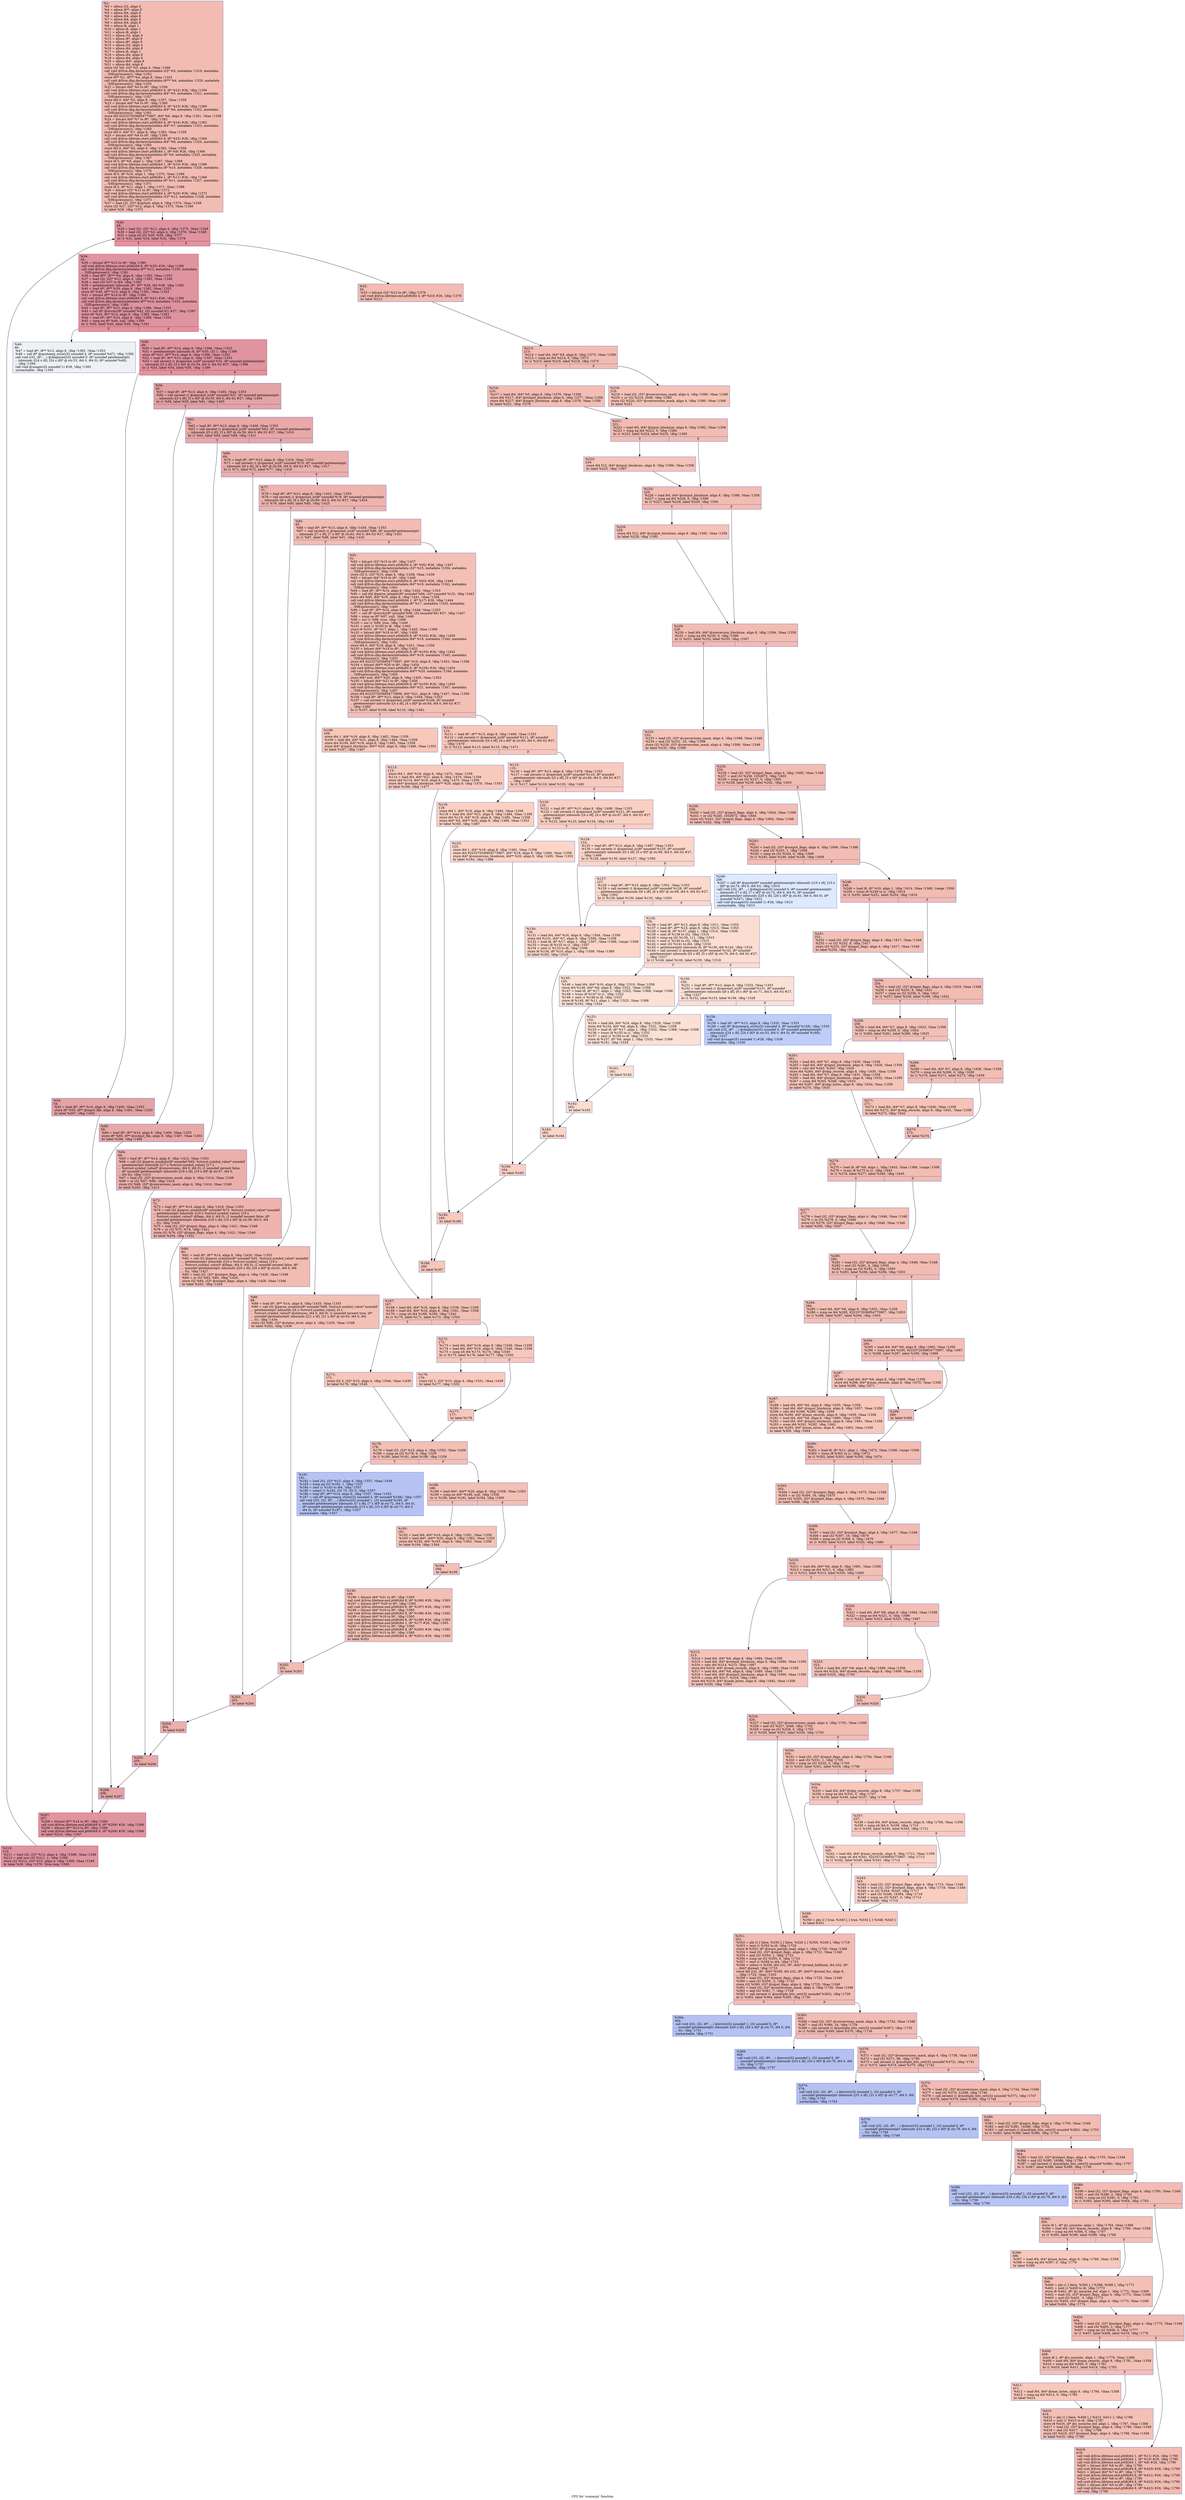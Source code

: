 digraph "CFG for 'scanargs' function" {
	label="CFG for 'scanargs' function";

	Node0xf153e0 [shape=record,color="#3d50c3ff", style=filled, fillcolor="#e1675170",label="{%2:\l  %3 = alloca i32, align 4\l  %4 = alloca i8**, align 8\l  %5 = alloca i64, align 8\l  %6 = alloca i64, align 8\l  %7 = alloca i64, align 8\l  %8 = alloca i64, align 8\l  %9 = alloca i8, align 1\l  %10 = alloca i8, align 1\l  %11 = alloca i8, align 1\l  %12 = alloca i32, align 4\l  %13 = alloca i8*, align 8\l  %14 = alloca i8*, align 8\l  %15 = alloca i32, align 4\l  %16 = alloca i64, align 8\l  %17 = alloca i8, align 1\l  %18 = alloca i64, align 8\l  %19 = alloca i64, align 8\l  %20 = alloca i64*, align 8\l  %21 = alloca i64, align 8\l  store i32 %0, i32* %3, align 4, !tbaa !1348\l  call void @llvm.dbg.declare(metadata i32* %3, metadata !1319, metadata\l... !DIExpression()), !dbg !1352\l  store i8** %1, i8*** %4, align 8, !tbaa !1353\l  call void @llvm.dbg.declare(metadata i8*** %4, metadata !1320, metadata\l... !DIExpression()), !dbg !1355\l  %22 = bitcast i64* %5 to i8*, !dbg !1356\l  call void @llvm.lifetime.start.p0i8(i64 8, i8* %22) #26, !dbg !1356\l  call void @llvm.dbg.declare(metadata i64* %5, metadata !1321, metadata\l... !DIExpression()), !dbg !1357\l  store i64 0, i64* %5, align 8, !dbg !1357, !tbaa !1358\l  %23 = bitcast i64* %6 to i8*, !dbg !1360\l  call void @llvm.lifetime.start.p0i8(i64 8, i8* %23) #26, !dbg !1360\l  call void @llvm.dbg.declare(metadata i64* %6, metadata !1322, metadata\l... !DIExpression()), !dbg !1361\l  store i64 9223372036854775807, i64* %6, align 8, !dbg !1361, !tbaa !1358\l  %24 = bitcast i64* %7 to i8*, !dbg !1362\l  call void @llvm.lifetime.start.p0i8(i64 8, i8* %24) #26, !dbg !1362\l  call void @llvm.dbg.declare(metadata i64* %7, metadata !1323, metadata\l... !DIExpression()), !dbg !1363\l  store i64 0, i64* %7, align 8, !dbg !1363, !tbaa !1358\l  %25 = bitcast i64* %8 to i8*, !dbg !1364\l  call void @llvm.lifetime.start.p0i8(i64 8, i8* %25) #26, !dbg !1364\l  call void @llvm.dbg.declare(metadata i64* %8, metadata !1324, metadata\l... !DIExpression()), !dbg !1365\l  store i64 0, i64* %8, align 8, !dbg !1365, !tbaa !1358\l  call void @llvm.lifetime.start.p0i8(i64 1, i8* %9) #26, !dbg !1366\l  call void @llvm.dbg.declare(metadata i8* %9, metadata !1325, metadata\l... !DIExpression()), !dbg !1367\l  store i8 0, i8* %9, align 1, !dbg !1367, !tbaa !1368\l  call void @llvm.lifetime.start.p0i8(i64 1, i8* %10) #26, !dbg !1366\l  call void @llvm.dbg.declare(metadata i8* %10, metadata !1326, metadata\l... !DIExpression()), !dbg !1370\l  store i8 0, i8* %10, align 1, !dbg !1370, !tbaa !1368\l  call void @llvm.lifetime.start.p0i8(i64 1, i8* %11) #26, !dbg !1366\l  call void @llvm.dbg.declare(metadata i8* %11, metadata !1327, metadata\l... !DIExpression()), !dbg !1371\l  store i8 0, i8* %11, align 1, !dbg !1371, !tbaa !1368\l  %26 = bitcast i32* %12 to i8*, !dbg !1372\l  call void @llvm.lifetime.start.p0i8(i64 4, i8* %26) #26, !dbg !1372\l  call void @llvm.dbg.declare(metadata i32* %12, metadata !1328, metadata\l... !DIExpression()), !dbg !1373\l  %27 = load i32, i32* @optind, align 4, !dbg !1374, !tbaa !1348\l  store i32 %27, i32* %12, align 4, !dbg !1373, !tbaa !1348\l  br label %28, !dbg !1372\l}"];
	Node0xf153e0 -> Node0xf15840;
	Node0xf15840 [shape=record,color="#b70d28ff", style=filled, fillcolor="#b70d2870",label="{%28:\l28:                                               \l  %29 = load i32, i32* %12, align 4, !dbg !1375, !tbaa !1348\l  %30 = load i32, i32* %3, align 4, !dbg !1376, !tbaa !1348\l  %31 = icmp slt i32 %29, %30, !dbg !1377\l  br i1 %31, label %34, label %32, !dbg !1378\l|{<s0>T|<s1>F}}"];
	Node0xf15840:s0 -> Node0xf158e0;
	Node0xf15840:s1 -> Node0xf15890;
	Node0xf15890 [shape=record,color="#3d50c3ff", style=filled, fillcolor="#e1675170",label="{%32:\l32:                                               \l  %33 = bitcast i32* %12 to i8*, !dbg !1379\l  call void @llvm.lifetime.end.p0i8(i64 4, i8* %33) #26, !dbg !1379\l  br label %213\l}"];
	Node0xf15890 -> Node0xf169c0;
	Node0xf158e0 [shape=record,color="#b70d28ff", style=filled, fillcolor="#b70d2870",label="{%34:\l34:                                               \l  %35 = bitcast i8** %13 to i8*, !dbg !1380\l  call void @llvm.lifetime.start.p0i8(i64 8, i8* %35) #26, !dbg !1380\l  call void @llvm.dbg.declare(metadata i8** %13, metadata !1330, metadata\l... !DIExpression()), !dbg !1381\l  %36 = load i8**, i8*** %4, align 8, !dbg !1382, !tbaa !1353\l  %37 = load i32, i32* %12, align 4, !dbg !1383, !tbaa !1348\l  %38 = sext i32 %37 to i64, !dbg !1382\l  %39 = getelementptr inbounds i8*, i8** %36, i64 %38, !dbg !1382\l  %40 = load i8*, i8** %39, align 8, !dbg !1382, !tbaa !1353\l  store i8* %40, i8** %13, align 8, !dbg !1381, !tbaa !1353\l  %41 = bitcast i8** %14 to i8*, !dbg !1384\l  call void @llvm.lifetime.start.p0i8(i64 8, i8* %41) #26, !dbg !1384\l  call void @llvm.dbg.declare(metadata i8** %14, metadata !1333, metadata\l... !DIExpression()), !dbg !1385\l  %42 = load i8*, i8** %13, align 8, !dbg !1386, !tbaa !1353\l  %43 = call i8* @strchr(i8* noundef %42, i32 noundef 61) #27, !dbg !1387\l  store i8* %43, i8** %14, align 8, !dbg !1385, !tbaa !1353\l  %44 = load i8*, i8** %14, align 8, !dbg !1388, !tbaa !1353\l  %45 = icmp eq i8* %44, null, !dbg !1390\l  br i1 %45, label %46, label %49, !dbg !1391\l|{<s0>T|<s1>F}}"];
	Node0xf158e0:s0 -> Node0xf15930;
	Node0xf158e0:s1 -> Node0xf15980;
	Node0xf15930 [shape=record,color="#3d50c3ff", style=filled, fillcolor="#d9dce170",label="{%46:\l46:                                               \l  %47 = load i8*, i8** %13, align 8, !dbg !1392, !tbaa !1353\l  %48 = call i8* @quotearg_style(i32 noundef 4, i8* noundef %47), !dbg !1392\l  call void (i32, i8*, ...) @diagnose(i32 noundef 0, i8* noundef getelementptr\l... inbounds ([24 x i8], [24 x i8]* @.str.53, i64 0, i64 0), i8* noundef %48),\l... !dbg !1394\l  call void @usage(i32 noundef 1) #28, !dbg !1395\l  unreachable, !dbg !1395\l}"];
	Node0xf15980 [shape=record,color="#b70d28ff", style=filled, fillcolor="#b70d2870",label="{%49:\l49:                                               \l  %50 = load i8*, i8** %14, align 8, !dbg !1396, !tbaa !1353\l  %51 = getelementptr inbounds i8, i8* %50, i32 1, !dbg !1396\l  store i8* %51, i8** %14, align 8, !dbg !1396, !tbaa !1353\l  %52 = load i8*, i8** %13, align 8, !dbg !1397, !tbaa !1353\l  %53 = call zeroext i1 @operand_is(i8* noundef %52, i8* noundef getelementptr\l... inbounds ([3 x i8], [3 x i8]* @.str.54, i64 0, i64 0)) #27, !dbg !1398\l  br i1 %53, label %54, label %56, !dbg !1399\l|{<s0>T|<s1>F}}"];
	Node0xf15980:s0 -> Node0xf159d0;
	Node0xf15980:s1 -> Node0xf15a20;
	Node0xf159d0 [shape=record,color="#3d50c3ff", style=filled, fillcolor="#c32e3170",label="{%54:\l54:                                               \l  %55 = load i8*, i8** %14, align 8, !dbg !1400, !tbaa !1353\l  store i8* %55, i8** @input_file, align 8, !dbg !1401, !tbaa !1353\l  br label %207, !dbg !1402\l}"];
	Node0xf159d0 -> Node0xf16920;
	Node0xf15a20 [shape=record,color="#3d50c3ff", style=filled, fillcolor="#c32e3170",label="{%56:\l56:                                               \l  %57 = load i8*, i8** %13, align 8, !dbg !1403, !tbaa !1353\l  %58 = call zeroext i1 @operand_is(i8* noundef %57, i8* noundef getelementptr\l... inbounds ([3 x i8], [3 x i8]* @.str.55, i64 0, i64 0)) #27, !dbg !1404\l  br i1 %58, label %59, label %61, !dbg !1405\l|{<s0>T|<s1>F}}"];
	Node0xf15a20:s0 -> Node0xf15a70;
	Node0xf15a20:s1 -> Node0xf15ac0;
	Node0xf15a70 [shape=record,color="#3d50c3ff", style=filled, fillcolor="#ca3b3770",label="{%59:\l59:                                               \l  %60 = load i8*, i8** %14, align 8, !dbg !1406, !tbaa !1353\l  store i8* %60, i8** @output_file, align 8, !dbg !1407, !tbaa !1353\l  br label %206, !dbg !1408\l}"];
	Node0xf15a70 -> Node0xf168d0;
	Node0xf15ac0 [shape=record,color="#3d50c3ff", style=filled, fillcolor="#ca3b3770",label="{%61:\l61:                                               \l  %62 = load i8*, i8** %13, align 8, !dbg !1409, !tbaa !1353\l  %63 = call zeroext i1 @operand_is(i8* noundef %62, i8* noundef getelementptr\l... inbounds ([5 x i8], [5 x i8]* @.str.56, i64 0, i64 0)) #27, !dbg !1410\l  br i1 %63, label %64, label %69, !dbg !1411\l|{<s0>T|<s1>F}}"];
	Node0xf15ac0:s0 -> Node0xf15b10;
	Node0xf15ac0:s1 -> Node0xf15b60;
	Node0xf15b10 [shape=record,color="#3d50c3ff", style=filled, fillcolor="#d24b4070",label="{%64:\l64:                                               \l  %65 = load i8*, i8** %14, align 8, !dbg !1412, !tbaa !1353\l  %66 = call i32 @parse_symbols(i8* noundef %65, %struct.symbol_value* noundef\l... getelementptr inbounds ([17 x %struct.symbol_value], [17 x\l... %struct.symbol_value]* @conversions, i64 0, i64 0), i1 noundef zeroext false,\l... i8* noundef getelementptr inbounds ([19 x i8], [19 x i8]* @.str.57, i64 0,\l... i64 0)), !dbg !1413\l  %67 = load i32, i32* @conversions_mask, align 4, !dbg !1414, !tbaa !1348\l  %68 = or i32 %67, %66, !dbg !1414\l  store i32 %68, i32* @conversions_mask, align 4, !dbg !1414, !tbaa !1348\l  br label %205, !dbg !1415\l}"];
	Node0xf15b10 -> Node0xf16880;
	Node0xf15b60 [shape=record,color="#3d50c3ff", style=filled, fillcolor="#d24b4070",label="{%69:\l69:                                               \l  %70 = load i8*, i8** %13, align 8, !dbg !1416, !tbaa !1353\l  %71 = call zeroext i1 @operand_is(i8* noundef %70, i8* noundef getelementptr\l... inbounds ([6 x i8], [6 x i8]* @.str.58, i64 0, i64 0)) #27, !dbg !1417\l  br i1 %71, label %72, label %77, !dbg !1418\l|{<s0>T|<s1>F}}"];
	Node0xf15b60:s0 -> Node0xf15bb0;
	Node0xf15b60:s1 -> Node0xf15c00;
	Node0xf15bb0 [shape=record,color="#3d50c3ff", style=filled, fillcolor="#d8564670",label="{%72:\l72:                                               \l  %73 = load i8*, i8** %14, align 8, !dbg !1419, !tbaa !1353\l  %74 = call i32 @parse_symbols(i8* noundef %73, %struct.symbol_value* noundef\l... getelementptr inbounds ([19 x %struct.symbol_value], [19 x\l... %struct.symbol_value]* @flags, i64 0, i64 0), i1 noundef zeroext false, i8*\l... noundef getelementptr inbounds ([19 x i8], [19 x i8]* @.str.59, i64 0, i64\l... 0)), !dbg !1420\l  %75 = load i32, i32* @input_flags, align 4, !dbg !1421, !tbaa !1348\l  %76 = or i32 %75, %74, !dbg !1421\l  store i32 %76, i32* @input_flags, align 4, !dbg !1421, !tbaa !1348\l  br label %204, !dbg !1422\l}"];
	Node0xf15bb0 -> Node0xf16830;
	Node0xf15c00 [shape=record,color="#3d50c3ff", style=filled, fillcolor="#d8564670",label="{%77:\l77:                                               \l  %78 = load i8*, i8** %13, align 8, !dbg !1423, !tbaa !1353\l  %79 = call zeroext i1 @operand_is(i8* noundef %78, i8* noundef getelementptr\l... inbounds ([6 x i8], [6 x i8]* @.str.60, i64 0, i64 0)) #27, !dbg !1424\l  br i1 %79, label %80, label %85, !dbg !1425\l|{<s0>T|<s1>F}}"];
	Node0xf15c00:s0 -> Node0xf15c50;
	Node0xf15c00:s1 -> Node0xf15ca0;
	Node0xf15c50 [shape=record,color="#3d50c3ff", style=filled, fillcolor="#e1675170",label="{%80:\l80:                                               \l  %81 = load i8*, i8** %14, align 8, !dbg !1426, !tbaa !1353\l  %82 = call i32 @parse_symbols(i8* noundef %81, %struct.symbol_value* noundef\l... getelementptr inbounds ([19 x %struct.symbol_value], [19 x\l... %struct.symbol_value]* @flags, i64 0, i64 0), i1 noundef zeroext false, i8*\l... noundef getelementptr inbounds ([20 x i8], [20 x i8]* @.str.61, i64 0, i64\l... 0)), !dbg !1427\l  %83 = load i32, i32* @output_flags, align 4, !dbg !1428, !tbaa !1348\l  %84 = or i32 %83, %82, !dbg !1428\l  store i32 %84, i32* @output_flags, align 4, !dbg !1428, !tbaa !1348\l  br label %203, !dbg !1429\l}"];
	Node0xf15c50 -> Node0xf167e0;
	Node0xf15ca0 [shape=record,color="#3d50c3ff", style=filled, fillcolor="#e1675170",label="{%85:\l85:                                               \l  %86 = load i8*, i8** %13, align 8, !dbg !1430, !tbaa !1353\l  %87 = call zeroext i1 @operand_is(i8* noundef %86, i8* noundef getelementptr\l... inbounds ([7 x i8], [7 x i8]* @.str.62, i64 0, i64 0)) #27, !dbg !1431\l  br i1 %87, label %88, label %91, !dbg !1432\l|{<s0>T|<s1>F}}"];
	Node0xf15ca0:s0 -> Node0xf15cf0;
	Node0xf15ca0:s1 -> Node0xf15d40;
	Node0xf15cf0 [shape=record,color="#3d50c3ff", style=filled, fillcolor="#e5705870",label="{%88:\l88:                                               \l  %89 = load i8*, i8** %14, align 8, !dbg !1433, !tbaa !1353\l  %90 = call i32 @parse_symbols(i8* noundef %89, %struct.symbol_value* noundef\l... getelementptr inbounds ([4 x %struct.symbol_value], [4 x\l... %struct.symbol_value]* @statuses, i64 0, i64 0), i1 noundef zeroext true, i8*\l... noundef getelementptr inbounds ([21 x i8], [21 x i8]* @.str.63, i64 0, i64\l... 0)), !dbg !1434\l  store i32 %90, i32* @status_level, align 4, !dbg !1435, !tbaa !1348\l  br label %202, !dbg !1436\l}"];
	Node0xf15cf0 -> Node0xf16790;
	Node0xf15d40 [shape=record,color="#3d50c3ff", style=filled, fillcolor="#e5705870",label="{%91:\l91:                                               \l  %92 = bitcast i32* %15 to i8*, !dbg !1437\l  call void @llvm.lifetime.start.p0i8(i64 4, i8* %92) #26, !dbg !1437\l  call void @llvm.dbg.declare(metadata i32* %15, metadata !1334, metadata\l... !DIExpression()), !dbg !1438\l  store i32 0, i32* %15, align 4, !dbg !1438, !tbaa !1439\l  %93 = bitcast i64* %16 to i8*, !dbg !1440\l  call void @llvm.lifetime.start.p0i8(i64 8, i8* %93) #26, !dbg !1440\l  call void @llvm.dbg.declare(metadata i64* %16, metadata !1342, metadata\l... !DIExpression()), !dbg !1441\l  %94 = load i8*, i8** %14, align 8, !dbg !1442, !tbaa !1353\l  %95 = call i64 @parse_integer(i8* noundef %94, i32* noundef %15), !dbg !1443\l  store i64 %95, i64* %16, align 8, !dbg !1441, !tbaa !1358\l  call void @llvm.lifetime.start.p0i8(i64 1, i8* %17) #26, !dbg !1444\l  call void @llvm.dbg.declare(metadata i8* %17, metadata !1343, metadata\l... !DIExpression()), !dbg !1445\l  %96 = load i8*, i8** %14, align 8, !dbg !1446, !tbaa !1353\l  %97 = call i8* @strchr(i8* noundef %96, i32 noundef 66) #27, !dbg !1447\l  %98 = icmp ne i8* %97, null, !dbg !1448\l  %99 = xor i1 %98, true, !dbg !1448\l  %100 = xor i1 %99, true, !dbg !1449\l  %101 = zext i1 %100 to i8, !dbg !1445\l  store i8 %101, i8* %17, align 1, !dbg !1445, !tbaa !1368\l  %102 = bitcast i64* %18 to i8*, !dbg !1450\l  call void @llvm.lifetime.start.p0i8(i64 8, i8* %102) #26, !dbg !1450\l  call void @llvm.dbg.declare(metadata i64* %18, metadata !1344, metadata\l... !DIExpression()), !dbg !1451\l  store i64 0, i64* %18, align 8, !dbg !1451, !tbaa !1358\l  %103 = bitcast i64* %19 to i8*, !dbg !1452\l  call void @llvm.lifetime.start.p0i8(i64 8, i8* %103) #26, !dbg !1452\l  call void @llvm.dbg.declare(metadata i64* %19, metadata !1345, metadata\l... !DIExpression()), !dbg !1453\l  store i64 9223372036854775807, i64* %19, align 8, !dbg !1453, !tbaa !1358\l  %104 = bitcast i64** %20 to i8*, !dbg !1454\l  call void @llvm.lifetime.start.p0i8(i64 8, i8* %104) #26, !dbg !1454\l  call void @llvm.dbg.declare(metadata i64** %20, metadata !1346, metadata\l... !DIExpression()), !dbg !1455\l  store i64* null, i64** %20, align 8, !dbg !1455, !tbaa !1353\l  %105 = bitcast i64* %21 to i8*, !dbg !1456\l  call void @llvm.lifetime.start.p0i8(i64 8, i8* %105) #26, !dbg !1456\l  call void @llvm.dbg.declare(metadata i64* %21, metadata !1347, metadata\l... !DIExpression()), !dbg !1457\l  store i64 9223372036854775806, i64* %21, align 8, !dbg !1457, !tbaa !1358\l  %106 = load i8*, i8** %13, align 8, !dbg !1458, !tbaa !1353\l  %107 = call zeroext i1 @operand_is(i8* noundef %106, i8* noundef\l... getelementptr inbounds ([4 x i8], [4 x i8]* @.str.64, i64 0, i64 0)) #27,\l... !dbg !1460\l  br i1 %107, label %108, label %110, !dbg !1461\l|{<s0>T|<s1>F}}"];
	Node0xf15d40:s0 -> Node0xf15d90;
	Node0xf15d40:s1 -> Node0xf15de0;
	Node0xf15d90 [shape=record,color="#3d50c3ff", style=filled, fillcolor="#ec7f6370",label="{%108:\l108:                                              \l  store i64 1, i64* %18, align 8, !dbg !1462, !tbaa !1358\l  %109 = load i64, i64* %21, align 8, !dbg !1464, !tbaa !1358\l  store i64 %109, i64* %19, align 8, !dbg !1465, !tbaa !1358\l  store i64* @input_blocksize, i64** %20, align 8, !dbg !1466, !tbaa !1353\l  br label %167, !dbg !1467\l}"];
	Node0xf15d90 -> Node0xf16420;
	Node0xf15de0 [shape=record,color="#3d50c3ff", style=filled, fillcolor="#ec7f6370",label="{%110:\l110:                                              \l  %111 = load i8*, i8** %13, align 8, !dbg !1468, !tbaa !1353\l  %112 = call zeroext i1 @operand_is(i8* noundef %111, i8* noundef\l... getelementptr inbounds ([4 x i8], [4 x i8]* @.str.65, i64 0, i64 0)) #27,\l... !dbg !1470\l  br i1 %112, label %113, label %115, !dbg !1471\l|{<s0>T|<s1>F}}"];
	Node0xf15de0:s0 -> Node0xf15e30;
	Node0xf15de0:s1 -> Node0xf15e80;
	Node0xf15e30 [shape=record,color="#3d50c3ff", style=filled, fillcolor="#ef886b70",label="{%113:\l113:                                              \l  store i64 1, i64* %18, align 8, !dbg !1472, !tbaa !1358\l  %114 = load i64, i64* %21, align 8, !dbg !1474, !tbaa !1358\l  store i64 %114, i64* %19, align 8, !dbg !1475, !tbaa !1358\l  store i64* @output_blocksize, i64** %20, align 8, !dbg !1476, !tbaa !1353\l  br label %166, !dbg !1477\l}"];
	Node0xf15e30 -> Node0xf163d0;
	Node0xf15e80 [shape=record,color="#3d50c3ff", style=filled, fillcolor="#ef886b70",label="{%115:\l115:                                              \l  %116 = load i8*, i8** %13, align 8, !dbg !1478, !tbaa !1353\l  %117 = call zeroext i1 @operand_is(i8* noundef %116, i8* noundef\l... getelementptr inbounds ([3 x i8], [3 x i8]* @.str.66, i64 0, i64 0)) #27,\l... !dbg !1480\l  br i1 %117, label %118, label %120, !dbg !1481\l|{<s0>T|<s1>F}}"];
	Node0xf15e80:s0 -> Node0xf15ed0;
	Node0xf15e80:s1 -> Node0xf15f20;
	Node0xf15ed0 [shape=record,color="#3d50c3ff", style=filled, fillcolor="#f3947570",label="{%118:\l118:                                              \l  store i64 1, i64* %18, align 8, !dbg !1482, !tbaa !1358\l  %119 = load i64, i64* %21, align 8, !dbg !1484, !tbaa !1358\l  store i64 %119, i64* %19, align 8, !dbg !1485, !tbaa !1358\l  store i64* %5, i64** %20, align 8, !dbg !1486, !tbaa !1353\l  br label %165, !dbg !1487\l}"];
	Node0xf15ed0 -> Node0xf16380;
	Node0xf15f20 [shape=record,color="#3d50c3ff", style=filled, fillcolor="#f3947570",label="{%120:\l120:                                              \l  %121 = load i8*, i8** %13, align 8, !dbg !1488, !tbaa !1353\l  %122 = call zeroext i1 @operand_is(i8* noundef %121, i8* noundef\l... getelementptr inbounds ([4 x i8], [4 x i8]* @.str.67, i64 0, i64 0)) #27,\l... !dbg !1490\l  br i1 %122, label %123, label %124, !dbg !1491\l|{<s0>T|<s1>F}}"];
	Node0xf15f20:s0 -> Node0xf15f70;
	Node0xf15f20:s1 -> Node0xf15fc0;
	Node0xf15f70 [shape=record,color="#3d50c3ff", style=filled, fillcolor="#f5a08170",label="{%123:\l123:                                              \l  store i64 1, i64* %18, align 8, !dbg !1492, !tbaa !1358\l  store i64 9223372036854775807, i64* %19, align 8, !dbg !1494, !tbaa !1358\l  store i64* @conversion_blocksize, i64** %20, align 8, !dbg !1495, !tbaa !1353\l  br label %164, !dbg !1496\l}"];
	Node0xf15f70 -> Node0xf16330;
	Node0xf15fc0 [shape=record,color="#3d50c3ff", style=filled, fillcolor="#f5a08170",label="{%124:\l124:                                              \l  %125 = load i8*, i8** %13, align 8, !dbg !1497, !tbaa !1353\l  %126 = call zeroext i1 @operand_is(i8* noundef %125, i8* noundef\l... getelementptr inbounds ([5 x i8], [5 x i8]* @.str.68, i64 0, i64 0)) #27,\l... !dbg !1499\l  br i1 %126, label %130, label %127, !dbg !1500\l|{<s0>T|<s1>F}}"];
	Node0xf15fc0:s0 -> Node0xf16060;
	Node0xf15fc0:s1 -> Node0xf16010;
	Node0xf16010 [shape=record,color="#3d50c3ff", style=filled, fillcolor="#f7a88970",label="{%127:\l127:                                              \l  %128 = load i8*, i8** %13, align 8, !dbg !1501, !tbaa !1353\l  %129 = call zeroext i1 @operand_is(i8* noundef %128, i8* noundef\l... getelementptr inbounds ([6 x i8], [6 x i8]* @.str.69, i64 0, i64 0)) #27,\l... !dbg !1502\l  br i1 %129, label %130, label %135, !dbg !1503\l|{<s0>T|<s1>F}}"];
	Node0xf16010:s0 -> Node0xf16060;
	Node0xf16010:s1 -> Node0xf160b0;
	Node0xf16060 [shape=record,color="#3d50c3ff", style=filled, fillcolor="#f6a38570",label="{%130:\l130:                                              \l  %131 = load i64, i64* %16, align 8, !dbg !1504, !tbaa !1358\l  store i64 %131, i64* %7, align 8, !dbg !1506, !tbaa !1358\l  %132 = load i8, i8* %17, align 1, !dbg !1507, !tbaa !1368, !range !1508\l  %133 = trunc i8 %132 to i1, !dbg !1507\l  %134 = zext i1 %133 to i8, !dbg !1509\l  store i8 %134, i8* %10, align 1, !dbg !1509, !tbaa !1368\l  br label %163, !dbg !1510\l}"];
	Node0xf16060 -> Node0xf162e0;
	Node0xf160b0 [shape=record,color="#3d50c3ff", style=filled, fillcolor="#f7b39670",label="{%135:\l135:                                              \l  %136 = load i8*, i8** %13, align 8, !dbg !1511, !tbaa !1353\l  %137 = load i8*, i8** %13, align 8, !dbg !1513, !tbaa !1353\l  %138 = load i8, i8* %137, align 1, !dbg !1514, !tbaa !1439\l  %139 = sext i8 %138 to i32, !dbg !1514\l  %140 = icmp eq i32 %139, 111, !dbg !1515\l  %141 = zext i1 %140 to i32, !dbg !1515\l  %142 = sext i32 %141 to i64, !dbg !1516\l  %143 = getelementptr inbounds i8, i8* %136, i64 %142, !dbg !1516\l  %144 = call zeroext i1 @operand_is(i8* noundef %143, i8* noundef\l... getelementptr inbounds ([5 x i8], [5 x i8]* @.str.70, i64 0, i64 0)) #27,\l... !dbg !1517\l  br i1 %144, label %145, label %150, !dbg !1518\l|{<s0>T|<s1>F}}"];
	Node0xf160b0:s0 -> Node0xf16100;
	Node0xf160b0:s1 -> Node0xf16150;
	Node0xf16100 [shape=record,color="#3d50c3ff", style=filled, fillcolor="#f7b99e70",label="{%145:\l145:                                              \l  %146 = load i64, i64* %16, align 8, !dbg !1519, !tbaa !1358\l  store i64 %146, i64* %8, align 8, !dbg !1521, !tbaa !1358\l  %147 = load i8, i8* %17, align 1, !dbg !1522, !tbaa !1368, !range !1508\l  %148 = trunc i8 %147 to i1, !dbg !1522\l  %149 = zext i1 %148 to i8, !dbg !1523\l  store i8 %149, i8* %11, align 1, !dbg !1523, !tbaa !1368\l  br label %162, !dbg !1524\l}"];
	Node0xf16100 -> Node0xf16290;
	Node0xf16150 [shape=record,color="#3d50c3ff", style=filled, fillcolor="#f7b99e70",label="{%150:\l150:                                              \l  %151 = load i8*, i8** %13, align 8, !dbg !1525, !tbaa !1353\l  %152 = call zeroext i1 @operand_is(i8* noundef %151, i8* noundef\l... getelementptr inbounds ([6 x i8], [6 x i8]* @.str.71, i64 0, i64 0)) #27,\l... !dbg !1527\l  br i1 %152, label %153, label %158, !dbg !1528\l|{<s0>T|<s1>F}}"];
	Node0xf16150:s0 -> Node0xf161a0;
	Node0xf16150:s1 -> Node0xf161f0;
	Node0xf161a0 [shape=record,color="#3d50c3ff", style=filled, fillcolor="#f7b99e70",label="{%153:\l153:                                              \l  %154 = load i64, i64* %16, align 8, !dbg !1529, !tbaa !1358\l  store i64 %154, i64* %6, align 8, !dbg !1531, !tbaa !1358\l  %155 = load i8, i8* %17, align 1, !dbg !1532, !tbaa !1368, !range !1508\l  %156 = trunc i8 %155 to i1, !dbg !1532\l  %157 = zext i1 %156 to i8, !dbg !1533\l  store i8 %157, i8* %9, align 1, !dbg !1533, !tbaa !1368\l  br label %161, !dbg !1534\l}"];
	Node0xf161a0 -> Node0xf16240;
	Node0xf161f0 [shape=record,color="#3d50c3ff", style=filled, fillcolor="#6c8ff170",label="{%158:\l158:                                              \l  %159 = load i8*, i8** %13, align 8, !dbg !1535, !tbaa !1353\l  %160 = call i8* @quotearg_style(i32 noundef 4, i8* noundef %159), !dbg !1535\l  call void (i32, i8*, ...) @diagnose(i32 noundef 0, i8* noundef getelementptr\l... inbounds ([24 x i8], [24 x i8]* @.str.53, i64 0, i64 0), i8* noundef %160),\l... !dbg !1537\l  call void @usage(i32 noundef 1) #28, !dbg !1538\l  unreachable, !dbg !1538\l}"];
	Node0xf16240 [shape=record,color="#3d50c3ff", style=filled, fillcolor="#f7b99e70",label="{%161:\l161:                                              \l  br label %162\l}"];
	Node0xf16240 -> Node0xf16290;
	Node0xf16290 [shape=record,color="#3d50c3ff", style=filled, fillcolor="#f7b39670",label="{%162:\l162:                                              \l  br label %163\l}"];
	Node0xf16290 -> Node0xf162e0;
	Node0xf162e0 [shape=record,color="#3d50c3ff", style=filled, fillcolor="#f5a08170",label="{%163:\l163:                                              \l  br label %164\l}"];
	Node0xf162e0 -> Node0xf16330;
	Node0xf16330 [shape=record,color="#3d50c3ff", style=filled, fillcolor="#f3947570",label="{%164:\l164:                                              \l  br label %165\l}"];
	Node0xf16330 -> Node0xf16380;
	Node0xf16380 [shape=record,color="#3d50c3ff", style=filled, fillcolor="#ef886b70",label="{%165:\l165:                                              \l  br label %166\l}"];
	Node0xf16380 -> Node0xf163d0;
	Node0xf163d0 [shape=record,color="#3d50c3ff", style=filled, fillcolor="#ec7f6370",label="{%166:\l166:                                              \l  br label %167\l}"];
	Node0xf163d0 -> Node0xf16420;
	Node0xf16420 [shape=record,color="#3d50c3ff", style=filled, fillcolor="#e5705870",label="{%167:\l167:                                              \l  %168 = load i64, i64* %16, align 8, !dbg !1539, !tbaa !1358\l  %169 = load i64, i64* %18, align 8, !dbg !1541, !tbaa !1358\l  %170 = icmp slt i64 %168, %169, !dbg !1542\l  br i1 %170, label %171, label %172, !dbg !1543\l|{<s0>T|<s1>F}}"];
	Node0xf16420:s0 -> Node0xf16470;
	Node0xf16420:s1 -> Node0xf164c0;
	Node0xf16470 [shape=record,color="#3d50c3ff", style=filled, fillcolor="#ec7f6370",label="{%171:\l171:                                              \l  store i32 4, i32* %15, align 4, !dbg !1544, !tbaa !1439\l  br label %178, !dbg !1545\l}"];
	Node0xf16470 -> Node0xf165b0;
	Node0xf164c0 [shape=record,color="#3d50c3ff", style=filled, fillcolor="#ec7f6370",label="{%172:\l172:                                              \l  %173 = load i64, i64* %19, align 8, !dbg !1546, !tbaa !1358\l  %174 = load i64, i64* %16, align 8, !dbg !1548, !tbaa !1358\l  %175 = icmp slt i64 %173, %174, !dbg !1549\l  br i1 %175, label %176, label %177, !dbg !1550\l|{<s0>T|<s1>F}}"];
	Node0xf164c0:s0 -> Node0xf16510;
	Node0xf164c0:s1 -> Node0xf16560;
	Node0xf16510 [shape=record,color="#3d50c3ff", style=filled, fillcolor="#ef886b70",label="{%176:\l176:                                              \l  store i32 1, i32* %15, align 4, !dbg !1551, !tbaa !1439\l  br label %177, !dbg !1552\l}"];
	Node0xf16510 -> Node0xf16560;
	Node0xf16560 [shape=record,color="#3d50c3ff", style=filled, fillcolor="#ec7f6370",label="{%177:\l177:                                              \l  br label %178\l}"];
	Node0xf16560 -> Node0xf165b0;
	Node0xf165b0 [shape=record,color="#3d50c3ff", style=filled, fillcolor="#e5705870",label="{%178:\l178:                                              \l  %179 = load i32, i32* %15, align 4, !dbg !1553, !tbaa !1439\l  %180 = icmp ne i32 %179, 0, !dbg !1555\l  br i1 %180, label %181, label %188, !dbg !1556\l|{<s0>T|<s1>F}}"];
	Node0xf165b0:s0 -> Node0xf16600;
	Node0xf165b0:s1 -> Node0xf16650;
	Node0xf16600 [shape=record,color="#3d50c3ff", style=filled, fillcolor="#5b7ae570",label="{%181:\l181:                                              \l  %182 = load i32, i32* %15, align 4, !dbg !1557, !tbaa !1439\l  %183 = icmp eq i32 %182, 1, !dbg !1557\l  %184 = zext i1 %183 to i64, !dbg !1557\l  %185 = select i1 %183, i32 75, i32 0, !dbg !1557\l  %186 = load i8*, i8** %14, align 8, !dbg !1557, !tbaa !1353\l  %187 = call i8* @quotearg_style(i32 noundef 4, i8* noundef %186), !dbg !1557\l  call void (i32, i32, i8*, ...) @error(i32 noundef 1, i32 noundef %185, i8*\l... noundef getelementptr inbounds ([7 x i8], [7 x i8]* @.str.72, i64 0, i64 0),\l... i8* noundef getelementptr inbounds ([15 x i8], [15 x i8]* @.str.73, i64 0,\l... i64 0), i8* noundef %187), !dbg !1557\l  unreachable, !dbg !1557\l}"];
	Node0xf16650 [shape=record,color="#3d50c3ff", style=filled, fillcolor="#e5705870",label="{%188:\l188:                                              \l  %189 = load i64*, i64** %20, align 8, !dbg !1558, !tbaa !1353\l  %190 = icmp ne i64* %189, null, !dbg !1558\l  br i1 %190, label %191, label %194, !dbg !1560\l|{<s0>T|<s1>F}}"];
	Node0xf16650:s0 -> Node0xf166a0;
	Node0xf16650:s1 -> Node0xf166f0;
	Node0xf166a0 [shape=record,color="#3d50c3ff", style=filled, fillcolor="#e97a5f70",label="{%191:\l191:                                              \l  %192 = load i64, i64* %16, align 8, !dbg !1561, !tbaa !1358\l  %193 = load i64*, i64** %20, align 8, !dbg !1562, !tbaa !1353\l  store i64 %192, i64* %193, align 8, !dbg !1563, !tbaa !1358\l  br label %194, !dbg !1564\l}"];
	Node0xf166a0 -> Node0xf166f0;
	Node0xf166f0 [shape=record,color="#3d50c3ff", style=filled, fillcolor="#e5705870",label="{%194:\l194:                                              \l  br label %195\l}"];
	Node0xf166f0 -> Node0xf16740;
	Node0xf16740 [shape=record,color="#3d50c3ff", style=filled, fillcolor="#e5705870",label="{%195:\l195:                                              \l  %196 = bitcast i64* %21 to i8*, !dbg !1565\l  call void @llvm.lifetime.end.p0i8(i64 8, i8* %196) #26, !dbg !1565\l  %197 = bitcast i64** %20 to i8*, !dbg !1565\l  call void @llvm.lifetime.end.p0i8(i64 8, i8* %197) #26, !dbg !1565\l  %198 = bitcast i64* %19 to i8*, !dbg !1565\l  call void @llvm.lifetime.end.p0i8(i64 8, i8* %198) #26, !dbg !1565\l  %199 = bitcast i64* %18 to i8*, !dbg !1565\l  call void @llvm.lifetime.end.p0i8(i64 8, i8* %199) #26, !dbg !1565\l  call void @llvm.lifetime.end.p0i8(i64 1, i8* %17) #26, !dbg !1565\l  %200 = bitcast i64* %16 to i8*, !dbg !1565\l  call void @llvm.lifetime.end.p0i8(i64 8, i8* %200) #26, !dbg !1565\l  %201 = bitcast i32* %15 to i8*, !dbg !1565\l  call void @llvm.lifetime.end.p0i8(i64 4, i8* %201) #26, !dbg !1565\l  br label %202\l}"];
	Node0xf16740 -> Node0xf16790;
	Node0xf16790 [shape=record,color="#3d50c3ff", style=filled, fillcolor="#e1675170",label="{%202:\l202:                                              \l  br label %203\l}"];
	Node0xf16790 -> Node0xf167e0;
	Node0xf167e0 [shape=record,color="#3d50c3ff", style=filled, fillcolor="#d8564670",label="{%203:\l203:                                              \l  br label %204\l}"];
	Node0xf167e0 -> Node0xf16830;
	Node0xf16830 [shape=record,color="#3d50c3ff", style=filled, fillcolor="#d24b4070",label="{%204:\l204:                                              \l  br label %205\l}"];
	Node0xf16830 -> Node0xf16880;
	Node0xf16880 [shape=record,color="#3d50c3ff", style=filled, fillcolor="#ca3b3770",label="{%205:\l205:                                              \l  br label %206\l}"];
	Node0xf16880 -> Node0xf168d0;
	Node0xf168d0 [shape=record,color="#3d50c3ff", style=filled, fillcolor="#c32e3170",label="{%206:\l206:                                              \l  br label %207\l}"];
	Node0xf168d0 -> Node0xf16920;
	Node0xf16920 [shape=record,color="#b70d28ff", style=filled, fillcolor="#b70d2870",label="{%207:\l207:                                              \l  %208 = bitcast i8** %14 to i8*, !dbg !1566\l  call void @llvm.lifetime.end.p0i8(i64 8, i8* %208) #26, !dbg !1566\l  %209 = bitcast i8** %13 to i8*, !dbg !1566\l  call void @llvm.lifetime.end.p0i8(i64 8, i8* %209) #26, !dbg !1566\l  br label %210, !dbg !1567\l}"];
	Node0xf16920 -> Node0xf16970;
	Node0xf16970 [shape=record,color="#b70d28ff", style=filled, fillcolor="#b70d2870",label="{%210:\l210:                                              \l  %211 = load i32, i32* %12, align 4, !dbg !1568, !tbaa !1348\l  %212 = add nsw i32 %211, 1, !dbg !1568\l  store i32 %212, i32* %12, align 4, !dbg !1568, !tbaa !1348\l  br label %28, !dbg !1379, !llvm.loop !1569\l}"];
	Node0xf16970 -> Node0xf15840;
	Node0xf169c0 [shape=record,color="#3d50c3ff", style=filled, fillcolor="#e1675170",label="{%213:\l213:                                              \l  %214 = load i64, i64* %5, align 8, !dbg !1573, !tbaa !1358\l  %215 = icmp ne i64 %214, 0, !dbg !1573\l  br i1 %215, label %216, label %218, !dbg !1575\l|{<s0>T|<s1>F}}"];
	Node0xf169c0:s0 -> Node0xf16a10;
	Node0xf169c0:s1 -> Node0xf16a60;
	Node0xf16a10 [shape=record,color="#3d50c3ff", style=filled, fillcolor="#e36c5570",label="{%216:\l216:                                              \l  %217 = load i64, i64* %5, align 8, !dbg !1576, !tbaa !1358\l  store i64 %217, i64* @output_blocksize, align 8, !dbg !1577, !tbaa !1358\l  store i64 %217, i64* @input_blocksize, align 8, !dbg !1578, !tbaa !1358\l  br label %221, !dbg !1579\l}"];
	Node0xf16a10 -> Node0xf16ab0;
	Node0xf16a60 [shape=record,color="#3d50c3ff", style=filled, fillcolor="#e8765c70",label="{%218:\l218:                                              \l  %219 = load i32, i32* @conversions_mask, align 4, !dbg !1580, !tbaa !1348\l  %220 = or i32 %219, 2048, !dbg !1580\l  store i32 %220, i32* @conversions_mask, align 4, !dbg !1580, !tbaa !1348\l  br label %221\l}"];
	Node0xf16a60 -> Node0xf16ab0;
	Node0xf16ab0 [shape=record,color="#3d50c3ff", style=filled, fillcolor="#e1675170",label="{%221:\l221:                                              \l  %222 = load i64, i64* @input_blocksize, align 8, !dbg !1582, !tbaa !1358\l  %223 = icmp eq i64 %222, 0, !dbg !1584\l  br i1 %223, label %224, label %225, !dbg !1585\l|{<s0>T|<s1>F}}"];
	Node0xf16ab0:s0 -> Node0xf16b00;
	Node0xf16ab0:s1 -> Node0xf16b50;
	Node0xf16b00 [shape=record,color="#3d50c3ff", style=filled, fillcolor="#e8765c70",label="{%224:\l224:                                              \l  store i64 512, i64* @input_blocksize, align 8, !dbg !1586, !tbaa !1358\l  br label %225, !dbg !1587\l}"];
	Node0xf16b00 -> Node0xf16b50;
	Node0xf16b50 [shape=record,color="#3d50c3ff", style=filled, fillcolor="#e1675170",label="{%225:\l225:                                              \l  %226 = load i64, i64* @output_blocksize, align 8, !dbg !1588, !tbaa !1358\l  %227 = icmp eq i64 %226, 0, !dbg !1590\l  br i1 %227, label %228, label %229, !dbg !1591\l|{<s0>T|<s1>F}}"];
	Node0xf16b50:s0 -> Node0xf16ba0;
	Node0xf16b50:s1 -> Node0xf16bf0;
	Node0xf16ba0 [shape=record,color="#3d50c3ff", style=filled, fillcolor="#e8765c70",label="{%228:\l228:                                              \l  store i64 512, i64* @output_blocksize, align 8, !dbg !1592, !tbaa !1358\l  br label %229, !dbg !1593\l}"];
	Node0xf16ba0 -> Node0xf16bf0;
	Node0xf16bf0 [shape=record,color="#3d50c3ff", style=filled, fillcolor="#e1675170",label="{%229:\l229:                                              \l  %230 = load i64, i64* @conversion_blocksize, align 8, !dbg !1594, !tbaa !1358\l  %231 = icmp eq i64 %230, 0, !dbg !1596\l  br i1 %231, label %232, label %235, !dbg !1597\l|{<s0>T|<s1>F}}"];
	Node0xf16bf0:s0 -> Node0xf16c40;
	Node0xf16bf0:s1 -> Node0xf16c90;
	Node0xf16c40 [shape=record,color="#3d50c3ff", style=filled, fillcolor="#e8765c70",label="{%232:\l232:                                              \l  %233 = load i32, i32* @conversions_mask, align 4, !dbg !1598, !tbaa !1348\l  %234 = and i32 %233, -25, !dbg !1598\l  store i32 %234, i32* @conversions_mask, align 4, !dbg !1598, !tbaa !1348\l  br label %235, !dbg !1599\l}"];
	Node0xf16c40 -> Node0xf16c90;
	Node0xf16c90 [shape=record,color="#3d50c3ff", style=filled, fillcolor="#e1675170",label="{%235:\l235:                                              \l  %236 = load i32, i32* @input_flags, align 4, !dbg !1600, !tbaa !1348\l  %237 = and i32 %236, 1052672, !dbg !1602\l  %238 = icmp ne i32 %237, 0, !dbg !1602\l  br i1 %238, label %239, label %242, !dbg !1603\l|{<s0>T|<s1>F}}"];
	Node0xf16c90:s0 -> Node0xf16ce0;
	Node0xf16c90:s1 -> Node0xf16d30;
	Node0xf16ce0 [shape=record,color="#3d50c3ff", style=filled, fillcolor="#e36c5570",label="{%239:\l239:                                              \l  %240 = load i32, i32* @input_flags, align 4, !dbg !1604, !tbaa !1348\l  %241 = or i32 %240, 1052672, !dbg !1604\l  store i32 %241, i32* @input_flags, align 4, !dbg !1604, !tbaa !1348\l  br label %242, !dbg !1605\l}"];
	Node0xf16ce0 -> Node0xf16d30;
	Node0xf16d30 [shape=record,color="#3d50c3ff", style=filled, fillcolor="#e1675170",label="{%242:\l242:                                              \l  %243 = load i32, i32* @output_flags, align 4, !dbg !1606, !tbaa !1348\l  %244 = and i32 %243, 1, !dbg !1608\l  %245 = icmp ne i32 %244, 0, !dbg !1608\l  br i1 %245, label %246, label %248, !dbg !1609\l|{<s0>T|<s1>F}}"];
	Node0xf16d30:s0 -> Node0xf16d80;
	Node0xf16d30:s1 -> Node0xf16dd0;
	Node0xf16d80 [shape=record,color="#3d50c3ff", style=filled, fillcolor="#b5cdfa70",label="{%246:\l246:                                              \l  %247 = call i8* @quote(i8* noundef getelementptr inbounds ([10 x i8], [10 x\l... i8]* @.str.74, i64 0, i64 0)), !dbg !1610\l  call void (i32, i8*, ...) @diagnose(i32 noundef 0, i8* noundef getelementptr\l... inbounds ([7 x i8], [7 x i8]* @.str.72, i64 0, i64 0), i8* noundef\l... getelementptr inbounds ([20 x i8], [20 x i8]* @.str.61, i64 0, i64 0), i8*\l... noundef %247), !dbg !1612\l  call void @usage(i32 noundef 1) #28, !dbg !1613\l  unreachable, !dbg !1613\l}"];
	Node0xf16dd0 [shape=record,color="#3d50c3ff", style=filled, fillcolor="#e1675170",label="{%248:\l248:                                              \l  %249 = load i8, i8* %10, align 1, !dbg !1614, !tbaa !1368, !range !1508\l  %250 = trunc i8 %249 to i1, !dbg !1614\l  br i1 %250, label %251, label %254, !dbg !1616\l|{<s0>T|<s1>F}}"];
	Node0xf16dd0:s0 -> Node0xf16e20;
	Node0xf16dd0:s1 -> Node0xf16e70;
	Node0xf16e20 [shape=record,color="#3d50c3ff", style=filled, fillcolor="#e5705870",label="{%251:\l251:                                              \l  %252 = load i32, i32* @input_flags, align 4, !dbg !1617, !tbaa !1348\l  %253 = or i32 %252, 8, !dbg !1617\l  store i32 %253, i32* @input_flags, align 4, !dbg !1617, !tbaa !1348\l  br label %254, !dbg !1618\l}"];
	Node0xf16e20 -> Node0xf16e70;
	Node0xf16e70 [shape=record,color="#3d50c3ff", style=filled, fillcolor="#e1675170",label="{%254:\l254:                                              \l  %255 = load i32, i32* @input_flags, align 4, !dbg !1619, !tbaa !1348\l  %256 = and i32 %255, 8, !dbg !1621\l  %257 = icmp ne i32 %256, 0, !dbg !1621\l  br i1 %257, label %258, label %268, !dbg !1622\l|{<s0>T|<s1>F}}"];
	Node0xf16e70:s0 -> Node0xf16ec0;
	Node0xf16e70:s1 -> Node0xf16f60;
	Node0xf16ec0 [shape=record,color="#3d50c3ff", style=filled, fillcolor="#e5705870",label="{%258:\l258:                                              \l  %259 = load i64, i64* %7, align 8, !dbg !1623, !tbaa !1358\l  %260 = icmp ne i64 %259, 0, !dbg !1624\l  br i1 %260, label %261, label %268, !dbg !1625\l|{<s0>T|<s1>F}}"];
	Node0xf16ec0:s0 -> Node0xf16f10;
	Node0xf16ec0:s1 -> Node0xf16f60;
	Node0xf16f10 [shape=record,color="#3d50c3ff", style=filled, fillcolor="#e97a5f70",label="{%261:\l261:                                              \l  %262 = load i64, i64* %7, align 8, !dbg !1626, !tbaa !1358\l  %263 = load i64, i64* @input_blocksize, align 8, !dbg !1628, !tbaa !1358\l  %264 = sdiv i64 %262, %263, !dbg !1629\l  store i64 %264, i64* @skip_records, align 8, !dbg !1630, !tbaa !1358\l  %265 = load i64, i64* %7, align 8, !dbg !1631, !tbaa !1358\l  %266 = load i64, i64* @input_blocksize, align 8, !dbg !1632, !tbaa !1358\l  %267 = srem i64 %265, %266, !dbg !1633\l  store i64 %267, i64* @skip_bytes, align 8, !dbg !1634, !tbaa !1358\l  br label %274, !dbg !1635\l}"];
	Node0xf16f10 -> Node0xf17050;
	Node0xf16f60 [shape=record,color="#3d50c3ff", style=filled, fillcolor="#e36c5570",label="{%268:\l268:                                              \l  %269 = load i64, i64* %7, align 8, !dbg !1636, !tbaa !1358\l  %270 = icmp ne i64 %269, 0, !dbg !1638\l  br i1 %270, label %271, label %273, !dbg !1639\l|{<s0>T|<s1>F}}"];
	Node0xf16f60:s0 -> Node0xf16fb0;
	Node0xf16f60:s1 -> Node0xf17000;
	Node0xf16fb0 [shape=record,color="#3d50c3ff", style=filled, fillcolor="#e8765c70",label="{%271:\l271:                                              \l  %272 = load i64, i64* %7, align 8, !dbg !1640, !tbaa !1358\l  store i64 %272, i64* @skip_records, align 8, !dbg !1641, !tbaa !1358\l  br label %273, !dbg !1642\l}"];
	Node0xf16fb0 -> Node0xf17000;
	Node0xf17000 [shape=record,color="#3d50c3ff", style=filled, fillcolor="#e36c5570",label="{%273:\l273:                                              \l  br label %274\l}"];
	Node0xf17000 -> Node0xf17050;
	Node0xf17050 [shape=record,color="#3d50c3ff", style=filled, fillcolor="#e1675170",label="{%274:\l274:                                              \l  %275 = load i8, i8* %9, align 1, !dbg !1643, !tbaa !1368, !range !1508\l  %276 = trunc i8 %275 to i1, !dbg !1643\l  br i1 %276, label %277, label %280, !dbg !1645\l|{<s0>T|<s1>F}}"];
	Node0xf17050:s0 -> Node0xf170a0;
	Node0xf17050:s1 -> Node0xf170f0;
	Node0xf170a0 [shape=record,color="#3d50c3ff", style=filled, fillcolor="#e5705870",label="{%277:\l277:                                              \l  %278 = load i32, i32* @input_flags, align 4, !dbg !1646, !tbaa !1348\l  %279 = or i32 %278, 4, !dbg !1646\l  store i32 %279, i32* @input_flags, align 4, !dbg !1646, !tbaa !1348\l  br label %280, !dbg !1647\l}"];
	Node0xf170a0 -> Node0xf170f0;
	Node0xf170f0 [shape=record,color="#3d50c3ff", style=filled, fillcolor="#e1675170",label="{%280:\l280:                                              \l  %281 = load i32, i32* @input_flags, align 4, !dbg !1648, !tbaa !1348\l  %282 = and i32 %281, 4, !dbg !1650\l  %283 = icmp ne i32 %282, 0, !dbg !1650\l  br i1 %283, label %284, label %294, !dbg !1651\l|{<s0>T|<s1>F}}"];
	Node0xf170f0:s0 -> Node0xf17140;
	Node0xf170f0:s1 -> Node0xf171e0;
	Node0xf17140 [shape=record,color="#3d50c3ff", style=filled, fillcolor="#e5705870",label="{%284:\l284:                                              \l  %285 = load i64, i64* %6, align 8, !dbg !1652, !tbaa !1358\l  %286 = icmp ne i64 %285, 9223372036854775807, !dbg !1653\l  br i1 %286, label %287, label %294, !dbg !1654\l|{<s0>T|<s1>F}}"];
	Node0xf17140:s0 -> Node0xf17190;
	Node0xf17140:s1 -> Node0xf171e0;
	Node0xf17190 [shape=record,color="#3d50c3ff", style=filled, fillcolor="#ec7f6370",label="{%287:\l287:                                              \l  %288 = load i64, i64* %6, align 8, !dbg !1655, !tbaa !1358\l  %289 = load i64, i64* @input_blocksize, align 8, !dbg !1657, !tbaa !1358\l  %290 = sdiv i64 %288, %289, !dbg !1658\l  store i64 %290, i64* @max_records, align 8, !dbg !1659, !tbaa !1358\l  %291 = load i64, i64* %6, align 8, !dbg !1660, !tbaa !1358\l  %292 = load i64, i64* @input_blocksize, align 8, !dbg !1661, !tbaa !1358\l  %293 = srem i64 %291, %292, !dbg !1662\l  store i64 %293, i64* @max_bytes, align 8, !dbg !1663, !tbaa !1358\l  br label %300, !dbg !1664\l}"];
	Node0xf17190 -> Node0xf172d0;
	Node0xf171e0 [shape=record,color="#3d50c3ff", style=filled, fillcolor="#e36c5570",label="{%294:\l294:                                              \l  %295 = load i64, i64* %6, align 8, !dbg !1665, !tbaa !1358\l  %296 = icmp ne i64 %295, 9223372036854775807, !dbg !1667\l  br i1 %296, label %297, label %299, !dbg !1668\l|{<s0>T|<s1>F}}"];
	Node0xf171e0:s0 -> Node0xf17230;
	Node0xf171e0:s1 -> Node0xf17280;
	Node0xf17230 [shape=record,color="#3d50c3ff", style=filled, fillcolor="#e8765c70",label="{%297:\l297:                                              \l  %298 = load i64, i64* %6, align 8, !dbg !1669, !tbaa !1358\l  store i64 %298, i64* @max_records, align 8, !dbg !1670, !tbaa !1358\l  br label %299, !dbg !1671\l}"];
	Node0xf17230 -> Node0xf17280;
	Node0xf17280 [shape=record,color="#3d50c3ff", style=filled, fillcolor="#e36c5570",label="{%299:\l299:                                              \l  br label %300\l}"];
	Node0xf17280 -> Node0xf172d0;
	Node0xf172d0 [shape=record,color="#3d50c3ff", style=filled, fillcolor="#e1675170",label="{%300:\l300:                                              \l  %301 = load i8, i8* %11, align 1, !dbg !1672, !tbaa !1368, !range !1508\l  %302 = trunc i8 %301 to i1, !dbg !1672\l  br i1 %302, label %303, label %306, !dbg !1674\l|{<s0>T|<s1>F}}"];
	Node0xf172d0:s0 -> Node0xf17320;
	Node0xf172d0:s1 -> Node0xf17370;
	Node0xf17320 [shape=record,color="#3d50c3ff", style=filled, fillcolor="#e5705870",label="{%303:\l303:                                              \l  %304 = load i32, i32* @output_flags, align 4, !dbg !1675, !tbaa !1348\l  %305 = or i32 %304, 16, !dbg !1675\l  store i32 %305, i32* @output_flags, align 4, !dbg !1675, !tbaa !1348\l  br label %306, !dbg !1676\l}"];
	Node0xf17320 -> Node0xf17370;
	Node0xf17370 [shape=record,color="#3d50c3ff", style=filled, fillcolor="#e1675170",label="{%306:\l306:                                              \l  %307 = load i32, i32* @output_flags, align 4, !dbg !1677, !tbaa !1348\l  %308 = and i32 %307, 16, !dbg !1679\l  %309 = icmp ne i32 %308, 0, !dbg !1679\l  br i1 %309, label %310, label %320, !dbg !1680\l|{<s0>T|<s1>F}}"];
	Node0xf17370:s0 -> Node0xf173c0;
	Node0xf17370:s1 -> Node0xf17460;
	Node0xf173c0 [shape=record,color="#3d50c3ff", style=filled, fillcolor="#e5705870",label="{%310:\l310:                                              \l  %311 = load i64, i64* %8, align 8, !dbg !1681, !tbaa !1358\l  %312 = icmp ne i64 %311, 0, !dbg !1682\l  br i1 %312, label %313, label %320, !dbg !1683\l|{<s0>T|<s1>F}}"];
	Node0xf173c0:s0 -> Node0xf17410;
	Node0xf173c0:s1 -> Node0xf17460;
	Node0xf17410 [shape=record,color="#3d50c3ff", style=filled, fillcolor="#e97a5f70",label="{%313:\l313:                                              \l  %314 = load i64, i64* %8, align 8, !dbg !1684, !tbaa !1358\l  %315 = load i64, i64* @output_blocksize, align 8, !dbg !1686, !tbaa !1358\l  %316 = sdiv i64 %314, %315, !dbg !1687\l  store i64 %316, i64* @seek_records, align 8, !dbg !1688, !tbaa !1358\l  %317 = load i64, i64* %8, align 8, !dbg !1689, !tbaa !1358\l  %318 = load i64, i64* @output_blocksize, align 8, !dbg !1690, !tbaa !1358\l  %319 = srem i64 %317, %318, !dbg !1691\l  store i64 %319, i64* @seek_bytes, align 8, !dbg !1692, !tbaa !1358\l  br label %326, !dbg !1693\l}"];
	Node0xf17410 -> Node0xf17550;
	Node0xf17460 [shape=record,color="#3d50c3ff", style=filled, fillcolor="#e36c5570",label="{%320:\l320:                                              \l  %321 = load i64, i64* %8, align 8, !dbg !1694, !tbaa !1358\l  %322 = icmp ne i64 %321, 0, !dbg !1696\l  br i1 %322, label %323, label %325, !dbg !1697\l|{<s0>T|<s1>F}}"];
	Node0xf17460:s0 -> Node0xf174b0;
	Node0xf17460:s1 -> Node0xf17500;
	Node0xf174b0 [shape=record,color="#3d50c3ff", style=filled, fillcolor="#e8765c70",label="{%323:\l323:                                              \l  %324 = load i64, i64* %8, align 8, !dbg !1698, !tbaa !1358\l  store i64 %324, i64* @seek_records, align 8, !dbg !1699, !tbaa !1358\l  br label %325, !dbg !1700\l}"];
	Node0xf174b0 -> Node0xf17500;
	Node0xf17500 [shape=record,color="#3d50c3ff", style=filled, fillcolor="#e36c5570",label="{%325:\l325:                                              \l  br label %326\l}"];
	Node0xf17500 -> Node0xf17550;
	Node0xf17550 [shape=record,color="#3d50c3ff", style=filled, fillcolor="#e1675170",label="{%326:\l326:                                              \l  %327 = load i32, i32* @conversions_mask, align 4, !dbg !1701, !tbaa !1348\l  %328 = and i32 %327, 2048, !dbg !1702\l  %329 = icmp ne i32 %328, 0, !dbg !1702\l  br i1 %329, label %351, label %330, !dbg !1703\l|{<s0>T|<s1>F}}"];
	Node0xf17550:s0 -> Node0xf17780;
	Node0xf17550:s1 -> Node0xf175a0;
	Node0xf175a0 [shape=record,color="#3d50c3ff", style=filled, fillcolor="#e5705870",label="{%330:\l330:                                              \l  %331 = load i32, i32* @input_flags, align 4, !dbg !1704, !tbaa !1348\l  %332 = and i32 %331, 1, !dbg !1705\l  %333 = icmp ne i32 %332, 0, !dbg !1705\l  br i1 %333, label %351, label %334, !dbg !1706\l|{<s0>T|<s1>F}}"];
	Node0xf175a0:s0 -> Node0xf17780;
	Node0xf175a0:s1 -> Node0xf175f0;
	Node0xf175f0 [shape=record,color="#3d50c3ff", style=filled, fillcolor="#ec7f6370",label="{%334:\l334:                                              \l  %335 = load i64, i64* @skip_records, align 8, !dbg !1707, !tbaa !1358\l  %336 = icmp ne i64 %335, 0, !dbg !1707\l  br i1 %336, label %349, label %337, !dbg !1708\l|{<s0>T|<s1>F}}"];
	Node0xf175f0:s0 -> Node0xf17730;
	Node0xf175f0:s1 -> Node0xf17640;
	Node0xf17640 [shape=record,color="#3d50c3ff", style=filled, fillcolor="#f08b6e70",label="{%337:\l337:                                              \l  %338 = load i64, i64* @max_records, align 8, !dbg !1709, !tbaa !1358\l  %339 = icmp slt i64 0, %338, !dbg !1710\l  br i1 %339, label %340, label %343, !dbg !1711\l|{<s0>T|<s1>F}}"];
	Node0xf17640:s0 -> Node0xf17690;
	Node0xf17640:s1 -> Node0xf176e0;
	Node0xf17690 [shape=record,color="#3d50c3ff", style=filled, fillcolor="#f4987a70",label="{%340:\l340:                                              \l  %341 = load i64, i64* @max_records, align 8, !dbg !1712, !tbaa !1358\l  %342 = icmp slt i64 %341, 9223372036854775807, !dbg !1713\l  br i1 %342, label %349, label %343, !dbg !1714\l|{<s0>T|<s1>F}}"];
	Node0xf17690:s0 -> Node0xf17730;
	Node0xf17690:s1 -> Node0xf176e0;
	Node0xf176e0 [shape=record,color="#3d50c3ff", style=filled, fillcolor="#f2907270",label="{%343:\l343:                                              \l  %344 = load i32, i32* @input_flags, align 4, !dbg !1715, !tbaa !1348\l  %345 = load i32, i32* @output_flags, align 4, !dbg !1716, !tbaa !1348\l  %346 = or i32 %344, %345, !dbg !1717\l  %347 = and i32 %346, 16384, !dbg !1718\l  %348 = icmp ne i32 %347, 0, !dbg !1714\l  br label %349, !dbg !1714\l}"];
	Node0xf176e0 -> Node0xf17730;
	Node0xf17730 [shape=record,color="#3d50c3ff", style=filled, fillcolor="#ec7f6370",label="{%349:\l349:                                              \l  %350 = phi i1 [ true, %340 ], [ true, %334 ], [ %348, %343 ]\l  br label %351\l}"];
	Node0xf17730 -> Node0xf17780;
	Node0xf17780 [shape=record,color="#3d50c3ff", style=filled, fillcolor="#e1675170",label="{%351:\l351:                                              \l  %352 = phi i1 [ false, %330 ], [ false, %326 ], [ %350, %349 ], !dbg !1719\l  %353 = zext i1 %352 to i8, !dbg !1720\l  store i8 %353, i8* @warn_partial_read, align 1, !dbg !1720, !tbaa !1368\l  %354 = load i32, i32* @input_flags, align 4, !dbg !1721, !tbaa !1348\l  %355 = and i32 %354, 1, !dbg !1722\l  %356 = icmp ne i32 %355, 0, !dbg !1723\l  %357 = zext i1 %356 to i64, !dbg !1723\l  %358 = select i1 %356, i64 (i32, i8*, i64)* @iread_fullblock, i64 (i32, i8*,\l... i64)* @iread, !dbg !1723\l  store i64 (i32, i8*, i64)* %358, i64 (i32, i8*, i64)** @iread_fnc, align 8,\l... !dbg !1724, !tbaa !1353\l  %359 = load i32, i32* @input_flags, align 4, !dbg !1725, !tbaa !1348\l  %360 = and i32 %359, -2, !dbg !1725\l  store i32 %360, i32* @input_flags, align 4, !dbg !1725, !tbaa !1348\l  %361 = load i32, i32* @conversions_mask, align 4, !dbg !1726, !tbaa !1348\l  %362 = and i32 %361, 7, !dbg !1728\l  %363 = call zeroext i1 @multiple_bits_set(i32 noundef %362), !dbg !1729\l  br i1 %363, label %364, label %365, !dbg !1730\l|{<s0>T|<s1>F}}"];
	Node0xf17780:s0 -> Node0xf177d0;
	Node0xf17780:s1 -> Node0xf17820;
	Node0xf177d0 [shape=record,color="#3d50c3ff", style=filled, fillcolor="#5572df70",label="{%364:\l364:                                              \l  call void (i32, i32, i8*, ...) @error(i32 noundef 1, i32 noundef 0, i8*\l... noundef getelementptr inbounds ([45 x i8], [45 x i8]* @.str.75, i64 0, i64\l... 0)), !dbg !1731\l  unreachable, !dbg !1731\l}"];
	Node0xf17820 [shape=record,color="#3d50c3ff", style=filled, fillcolor="#e1675170",label="{%365:\l365:                                              \l  %366 = load i32, i32* @conversions_mask, align 4, !dbg !1732, !tbaa !1348\l  %367 = and i32 %366, 24, !dbg !1734\l  %368 = call zeroext i1 @multiple_bits_set(i32 noundef %367), !dbg !1735\l  br i1 %368, label %369, label %370, !dbg !1736\l|{<s0>T|<s1>F}}"];
	Node0xf17820:s0 -> Node0xf17870;
	Node0xf17820:s1 -> Node0xf178c0;
	Node0xf17870 [shape=record,color="#3d50c3ff", style=filled, fillcolor="#5572df70",label="{%369:\l369:                                              \l  call void (i32, i32, i8*, ...) @error(i32 noundef 1, i32 noundef 0, i8*\l... noundef getelementptr inbounds ([33 x i8], [33 x i8]* @.str.76, i64 0, i64\l... 0)), !dbg !1737\l  unreachable, !dbg !1737\l}"];
	Node0xf178c0 [shape=record,color="#3d50c3ff", style=filled, fillcolor="#e1675170",label="{%370:\l370:                                              \l  %371 = load i32, i32* @conversions_mask, align 4, !dbg !1738, !tbaa !1348\l  %372 = and i32 %371, 96, !dbg !1740\l  %373 = call zeroext i1 @multiple_bits_set(i32 noundef %372), !dbg !1741\l  br i1 %373, label %374, label %375, !dbg !1742\l|{<s0>T|<s1>F}}"];
	Node0xf178c0:s0 -> Node0xf17910;
	Node0xf178c0:s1 -> Node0xf17960;
	Node0xf17910 [shape=record,color="#3d50c3ff", style=filled, fillcolor="#5572df70",label="{%374:\l374:                                              \l  call void (i32, i32, i8*, ...) @error(i32 noundef 1, i32 noundef 0, i8*\l... noundef getelementptr inbounds ([31 x i8], [31 x i8]* @.str.77, i64 0, i64\l... 0)), !dbg !1743\l  unreachable, !dbg !1743\l}"];
	Node0xf17960 [shape=record,color="#3d50c3ff", style=filled, fillcolor="#e1675170",label="{%375:\l375:                                              \l  %376 = load i32, i32* @conversions_mask, align 4, !dbg !1744, !tbaa !1348\l  %377 = and i32 %376, 12288, !dbg !1746\l  %378 = call zeroext i1 @multiple_bits_set(i32 noundef %377), !dbg !1747\l  br i1 %378, label %379, label %380, !dbg !1748\l|{<s0>T|<s1>F}}"];
	Node0xf17960:s0 -> Node0xf179b0;
	Node0xf17960:s1 -> Node0xf17a00;
	Node0xf179b0 [shape=record,color="#3d50c3ff", style=filled, fillcolor="#5572df70",label="{%379:\l379:                                              \l  call void (i32, i32, i8*, ...) @error(i32 noundef 1, i32 noundef 0, i8*\l... noundef getelementptr inbounds ([32 x i8], [32 x i8]* @.str.78, i64 0, i64\l... 0)), !dbg !1749\l  unreachable, !dbg !1749\l}"];
	Node0xf17a00 [shape=record,color="#3d50c3ff", style=filled, fillcolor="#e1675170",label="{%380:\l380:                                              \l  %381 = load i32, i32* @input_flags, align 4, !dbg !1750, !tbaa !1348\l  %382 = and i32 %381, 16386, !dbg !1752\l  %383 = call zeroext i1 @multiple_bits_set(i32 noundef %382), !dbg !1753\l  br i1 %383, label %388, label %384, !dbg !1754\l|{<s0>T|<s1>F}}"];
	Node0xf17a00:s0 -> Node0xf17aa0;
	Node0xf17a00:s1 -> Node0xf17a50;
	Node0xf17a50 [shape=record,color="#3d50c3ff", style=filled, fillcolor="#e1675170",label="{%384:\l384:                                              \l  %385 = load i32, i32* @output_flags, align 4, !dbg !1755, !tbaa !1348\l  %386 = and i32 %385, 16386, !dbg !1756\l  %387 = call zeroext i1 @multiple_bits_set(i32 noundef %386), !dbg !1757\l  br i1 %387, label %388, label %389, !dbg !1758\l|{<s0>T|<s1>F}}"];
	Node0xf17a50:s0 -> Node0xf17aa0;
	Node0xf17a50:s1 -> Node0xf17af0;
	Node0xf17aa0 [shape=record,color="#3d50c3ff", style=filled, fillcolor="#5b7ae570",label="{%388:\l388:                                              \l  call void (i32, i32, i8*, ...) @error(i32 noundef 1, i32 noundef 0, i8*\l... noundef getelementptr inbounds ([34 x i8], [34 x i8]* @.str.79, i64 0, i64\l... 0)), !dbg !1759\l  unreachable, !dbg !1759\l}"];
	Node0xf17af0 [shape=record,color="#3d50c3ff", style=filled, fillcolor="#e1675170",label="{%389:\l389:                                              \l  %390 = load i32, i32* @input_flags, align 4, !dbg !1760, !tbaa !1348\l  %391 = and i32 %390, 2, !dbg !1762\l  %392 = icmp ne i32 %391, 0, !dbg !1762\l  br i1 %392, label %393, label %404, !dbg !1763\l|{<s0>T|<s1>F}}"];
	Node0xf17af0:s0 -> Node0xf17b40;
	Node0xf17af0:s1 -> Node0xf17c30;
	Node0xf17b40 [shape=record,color="#3d50c3ff", style=filled, fillcolor="#e5705870",label="{%393:\l393:                                              \l  store i8 1, i8* @i_nocache, align 1, !dbg !1764, !tbaa !1368\l  %394 = load i64, i64* @max_records, align 8, !dbg !1766, !tbaa !1358\l  %395 = icmp eq i64 %394, 0, !dbg !1767\l  br i1 %395, label %396, label %399, !dbg !1768\l|{<s0>T|<s1>F}}"];
	Node0xf17b40:s0 -> Node0xf17b90;
	Node0xf17b40:s1 -> Node0xf17be0;
	Node0xf17b90 [shape=record,color="#3d50c3ff", style=filled, fillcolor="#ed836670",label="{%396:\l396:                                              \l  %397 = load i64, i64* @max_bytes, align 8, !dbg !1769, !tbaa !1358\l  %398 = icmp eq i64 %397, 0, !dbg !1770\l  br label %399\l}"];
	Node0xf17b90 -> Node0xf17be0;
	Node0xf17be0 [shape=record,color="#3d50c3ff", style=filled, fillcolor="#e5705870",label="{%399:\l399:                                              \l  %400 = phi i1 [ false, %393 ], [ %398, %396 ], !dbg !1771\l  %401 = zext i1 %400 to i8, !dbg !1772\l  store i8 %401, i8* @i_nocache_eof, align 1, !dbg !1772, !tbaa !1368\l  %402 = load i32, i32* @input_flags, align 4, !dbg !1773, !tbaa !1348\l  %403 = and i32 %402, -3, !dbg !1773\l  store i32 %403, i32* @input_flags, align 4, !dbg !1773, !tbaa !1348\l  br label %404, !dbg !1774\l}"];
	Node0xf17be0 -> Node0xf17c30;
	Node0xf17c30 [shape=record,color="#3d50c3ff", style=filled, fillcolor="#e1675170",label="{%404:\l404:                                              \l  %405 = load i32, i32* @output_flags, align 4, !dbg !1775, !tbaa !1348\l  %406 = and i32 %405, 2, !dbg !1777\l  %407 = icmp ne i32 %406, 0, !dbg !1777\l  br i1 %407, label %408, label %419, !dbg !1778\l|{<s0>T|<s1>F}}"];
	Node0xf17c30:s0 -> Node0xf17c80;
	Node0xf17c30:s1 -> Node0xf17d70;
	Node0xf17c80 [shape=record,color="#3d50c3ff", style=filled, fillcolor="#e5705870",label="{%408:\l408:                                              \l  store i8 1, i8* @o_nocache, align 1, !dbg !1779, !tbaa !1368\l  %409 = load i64, i64* @max_records, align 8, !dbg !1781, !tbaa !1358\l  %410 = icmp eq i64 %409, 0, !dbg !1782\l  br i1 %410, label %411, label %414, !dbg !1783\l|{<s0>T|<s1>F}}"];
	Node0xf17c80:s0 -> Node0xf17cd0;
	Node0xf17c80:s1 -> Node0xf17d20;
	Node0xf17cd0 [shape=record,color="#3d50c3ff", style=filled, fillcolor="#ed836670",label="{%411:\l411:                                              \l  %412 = load i64, i64* @max_bytes, align 8, !dbg !1784, !tbaa !1358\l  %413 = icmp eq i64 %412, 0, !dbg !1785\l  br label %414\l}"];
	Node0xf17cd0 -> Node0xf17d20;
	Node0xf17d20 [shape=record,color="#3d50c3ff", style=filled, fillcolor="#e5705870",label="{%414:\l414:                                              \l  %415 = phi i1 [ false, %408 ], [ %413, %411 ], !dbg !1786\l  %416 = zext i1 %415 to i8, !dbg !1787\l  store i8 %416, i8* @o_nocache_eof, align 1, !dbg !1787, !tbaa !1368\l  %417 = load i32, i32* @output_flags, align 4, !dbg !1788, !tbaa !1348\l  %418 = and i32 %417, -3, !dbg !1788\l  store i32 %418, i32* @output_flags, align 4, !dbg !1788, !tbaa !1348\l  br label %419, !dbg !1789\l}"];
	Node0xf17d20 -> Node0xf17d70;
	Node0xf17d70 [shape=record,color="#3d50c3ff", style=filled, fillcolor="#e1675170",label="{%419:\l419:                                              \l  call void @llvm.lifetime.end.p0i8(i64 1, i8* %11) #26, !dbg !1790\l  call void @llvm.lifetime.end.p0i8(i64 1, i8* %10) #26, !dbg !1790\l  call void @llvm.lifetime.end.p0i8(i64 1, i8* %9) #26, !dbg !1790\l  %420 = bitcast i64* %8 to i8*, !dbg !1790\l  call void @llvm.lifetime.end.p0i8(i64 8, i8* %420) #26, !dbg !1790\l  %421 = bitcast i64* %7 to i8*, !dbg !1790\l  call void @llvm.lifetime.end.p0i8(i64 8, i8* %421) #26, !dbg !1790\l  %422 = bitcast i64* %6 to i8*, !dbg !1790\l  call void @llvm.lifetime.end.p0i8(i64 8, i8* %422) #26, !dbg !1790\l  %423 = bitcast i64* %5 to i8*, !dbg !1790\l  call void @llvm.lifetime.end.p0i8(i64 8, i8* %423) #26, !dbg !1790\l  ret void, !dbg !1790\l}"];
}
